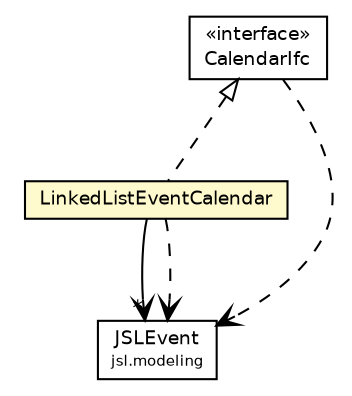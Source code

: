 #!/usr/local/bin/dot
#
# Class diagram 
# Generated by UMLGraph version 5.4 (http://www.umlgraph.org/)
#

digraph G {
	edge [fontname="Helvetica",fontsize=10,labelfontname="Helvetica",labelfontsize=10];
	node [fontname="Helvetica",fontsize=10,shape=plaintext];
	nodesep=0.25;
	ranksep=0.5;
	// jsl.calendar.LinkedListEventCalendar
	c114275 [label=<<table title="jsl.calendar.LinkedListEventCalendar" border="0" cellborder="1" cellspacing="0" cellpadding="2" port="p" bgcolor="lemonChiffon" href="./LinkedListEventCalendar.html">
		<tr><td><table border="0" cellspacing="0" cellpadding="1">
<tr><td align="center" balign="center"> LinkedListEventCalendar </td></tr>
		</table></td></tr>
		</table>>, URL="./LinkedListEventCalendar.html", fontname="Helvetica", fontcolor="black", fontsize=9.0];
	// jsl.calendar.CalendarIfc
	c114276 [label=<<table title="jsl.calendar.CalendarIfc" border="0" cellborder="1" cellspacing="0" cellpadding="2" port="p" href="./CalendarIfc.html">
		<tr><td><table border="0" cellspacing="0" cellpadding="1">
<tr><td align="center" balign="center"> &#171;interface&#187; </td></tr>
<tr><td align="center" balign="center"> CalendarIfc </td></tr>
		</table></td></tr>
		</table>>, URL="./CalendarIfc.html", fontname="Helvetica", fontcolor="black", fontsize=9.0];
	// jsl.modeling.JSLEvent
	c114297 [label=<<table title="jsl.modeling.JSLEvent" border="0" cellborder="1" cellspacing="0" cellpadding="2" port="p" href="../modeling/JSLEvent.html">
		<tr><td><table border="0" cellspacing="0" cellpadding="1">
<tr><td align="center" balign="center"> JSLEvent </td></tr>
<tr><td align="center" balign="center"><font point-size="7.0"> jsl.modeling </font></td></tr>
		</table></td></tr>
		</table>>, URL="../modeling/JSLEvent.html", fontname="Helvetica", fontcolor="black", fontsize=9.0];
	//jsl.calendar.LinkedListEventCalendar implements jsl.calendar.CalendarIfc
	c114276:p -> c114275:p [dir=back,arrowtail=empty,style=dashed];
	// jsl.calendar.LinkedListEventCalendar NAVASSOC jsl.modeling.JSLEvent
	c114275:p -> c114297:p [taillabel="", label="", headlabel="*", fontname="Helvetica", fontcolor="black", fontsize=10.0, color="black", arrowhead=open];
	// jsl.calendar.LinkedListEventCalendar DEPEND jsl.modeling.JSLEvent
	c114275:p -> c114297:p [taillabel="", label="", headlabel="", fontname="Helvetica", fontcolor="black", fontsize=10.0, color="black", arrowhead=open, style=dashed];
	// jsl.calendar.CalendarIfc DEPEND jsl.modeling.JSLEvent
	c114276:p -> c114297:p [taillabel="", label="", headlabel="", fontname="Helvetica", fontcolor="black", fontsize=10.0, color="black", arrowhead=open, style=dashed];
}

